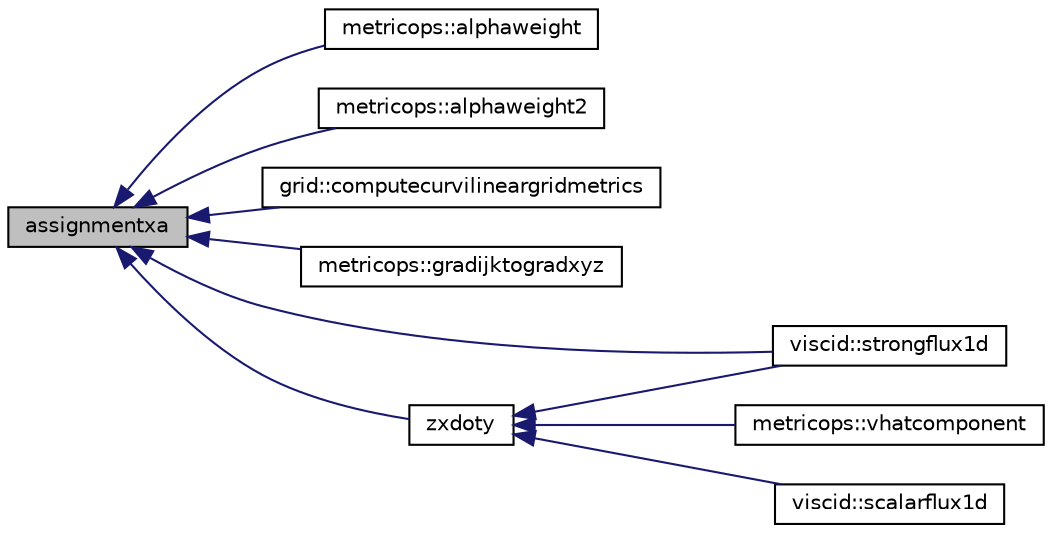 digraph "assignmentxa"
{
 // INTERACTIVE_SVG=YES
  bgcolor="transparent";
  edge [fontname="Helvetica",fontsize="10",labelfontname="Helvetica",labelfontsize="10"];
  node [fontname="Helvetica",fontsize="10",shape=record];
  rankdir="LR";
  Node1 [label="assignmentxa",height=0.2,width=0.4,color="black", fillcolor="grey75", style="filled", fontcolor="black"];
  Node1 -> Node2 [dir="back",color="midnightblue",fontsize="10",style="solid"];
  Node2 [label="metricops::alphaweight",height=0.2,width=0.4,color="black",URL="$namespacemetricops.html#ac9382d1e722d0417169f5a2f160ebfc7"];
  Node1 -> Node3 [dir="back",color="midnightblue",fontsize="10",style="solid"];
  Node3 [label="metricops::alphaweight2",height=0.2,width=0.4,color="black",URL="$namespacemetricops.html#abf449970c4b90017443108f34a3cf4d0"];
  Node1 -> Node4 [dir="back",color="midnightblue",fontsize="10",style="solid"];
  Node4 [label="grid::computecurvilineargridmetrics",height=0.2,width=0.4,color="black",URL="$namespacegrid.html#a7424cadee63bb7574ca7cf11cf49714b"];
  Node1 -> Node5 [dir="back",color="midnightblue",fontsize="10",style="solid"];
  Node5 [label="metricops::gradijktogradxyz",height=0.2,width=0.4,color="black",URL="$namespacemetricops.html#a86a362c463e34f26d3ecc8034aa14cd5",tooltip="Converts Cartesian (computational) gradient to physical coordinates. "];
  Node1 -> Node6 [dir="back",color="midnightblue",fontsize="10",style="solid"];
  Node6 [label="viscid::strongflux1d",height=0.2,width=0.4,color="black",URL="$namespaceviscid.html#aa370fc5ec33429588facc68ee01d8435",tooltip="Compute the curvilinear cartesian viscous fluxes in 1 dimension. "];
  Node1 -> Node7 [dir="back",color="midnightblue",fontsize="10",style="solid"];
  Node7 [label="zxdoty",height=0.2,width=0.4,color="black",URL="$namespacesimple.html#a2b4272d0270d7a065ce43682e88e3cf6",tooltip="ZXDOTY numComponents-vector inner product Z = X * Y. "];
  Node7 -> Node8 [dir="back",color="midnightblue",fontsize="10",style="solid"];
  Node8 [label="metricops::vhatcomponent",height=0.2,width=0.4,color="black",URL="$namespacemetricops.html#af0813d14ff29789b3c8f479b4bcecd3d"];
  Node7 -> Node6 [dir="back",color="midnightblue",fontsize="10",style="solid"];
  Node7 -> Node9 [dir="back",color="midnightblue",fontsize="10",style="solid"];
  Node9 [label="viscid::scalarflux1d",height=0.2,width=0.4,color="black",URL="$namespaceviscid.html#aa6a01cbecb9c6bafc111dc0dd7411891",tooltip="Compute the curvilinear cartesian viscous fluxes in 1 dimension. "];
}
